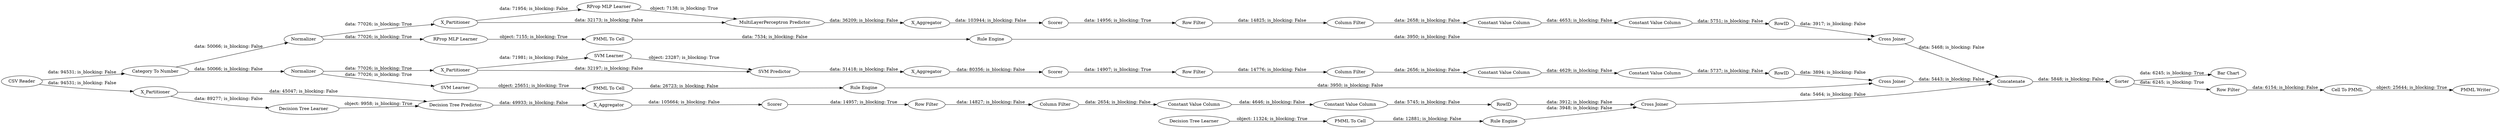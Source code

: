 digraph {
	"1875342602099363970_28" [label="PMML To Cell"]
	"528461866251810626_293" [label=RowID]
	"425490090811732995_59" [label="Bar Chart"]
	"528461866251810626_294" [label="Column Filter"]
	"528461866251810626_290" [label="Constant Value Column"]
	"1619859464277756271_39" [label=Normalizer]
	"425490090811732995_52" [label=Sorter]
	"528461866251810626_292" [label="Constant Value Column"]
	"1619859464277756271_31" [label="RProp MLP Learner"]
	"1619859464277756271_7" [label=X_Aggregator]
	"-2326959904036557863_292" [label="Constant Value Column"]
	"5239889838388344737_31" [label="SVM Learner"]
	"-4042737478688548846_38" [label="Cross Joiner"]
	"528461866251810626_9" [label="Row Filter"]
	"1875342602099363970_34" [label="Rule Engine"]
	"425490090811732995_53" [label="Row Filter"]
	"1619859464277756271_2" [label=X_Partitioner]
	"1875342602099363970_33" [label="Decision Tree Learner"]
	"-2326959904036557863_290" [label="Constant Value Column"]
	"8484504093518422320_22" [label="PMML To Cell"]
	"425490090811732995_60" [label=Concatenate]
	"5239889838388344737_32" [label="SVM Predictor"]
	"5239889838388344737_7" [label=X_Aggregator]
	"5239889838388344737_40" [label=Normalizer]
	"425490090811732995_58" [label="Category To Number"]
	"-7488949753451239984_294" [label="Column Filter"]
	"1619859464277756271_40" [label=Scorer]
	"-4042737478688548846_32" [label="Decision Tree Predictor"]
	"1619859464277756271_32" [label="MultiLayerPerceptron Predictor"]
	"4484090142433721611_34" [label="PMML To Cell"]
	"-4042737478688548846_31" [label="Decision Tree Learner"]
	"5239889838388344737_39" [label="Cross Joiner"]
	"425490090811732995_54" [label="Cell To PMML"]
	"8484504093518422320_35" [label="RProp MLP Learner"]
	"5239889838388344737_41" [label=Scorer]
	"5239889838388344737_2" [label=X_Partitioner]
	"-4042737478688548846_39" [label=Scorer]
	"-7488949753451239984_293" [label=RowID]
	"-7488949753451239984_290" [label="Constant Value Column"]
	"425490090811732995_63" [label="CSV Reader"]
	"425490090811732995_61" [label="PMML Writer"]
	"8484504093518422320_34" [label="Rule Engine"]
	"4484090142433721611_35" [label="Rule Engine"]
	"-4042737478688548846_2" [label=X_Partitioner]
	"1619859464277756271_38" [label="Cross Joiner"]
	"-7488949753451239984_9" [label="Row Filter"]
	"-4042737478688548846_7" [label=X_Aggregator]
	"-2326959904036557863_9" [label="Row Filter"]
	"-2326959904036557863_294" [label="Column Filter"]
	"4484090142433721611_33" [label="SVM Learner"]
	"-2326959904036557863_293" [label=RowID]
	"-7488949753451239984_292" [label="Constant Value Column"]
	"528461866251810626_293" -> "1619859464277756271_38" [label="data: 3917; is_blocking: False"]
	"1619859464277756271_39" -> "8484504093518422320_35" [label="data: 77026; is_blocking: True"]
	"-4042737478688548846_39" -> "-2326959904036557863_9" [label="data: 14957; is_blocking: True"]
	"5239889838388344737_41" -> "-7488949753451239984_9" [label="data: 14907; is_blocking: True"]
	"-4042737478688548846_31" -> "-4042737478688548846_32" [label="object: 9958; is_blocking: True"]
	"-4042737478688548846_7" -> "-4042737478688548846_39" [label="data: 105664; is_blocking: False"]
	"-7488949753451239984_293" -> "5239889838388344737_39" [label="data: 3894; is_blocking: False"]
	"1619859464277756271_7" -> "1619859464277756271_40" [label="data: 103944; is_blocking: False"]
	"8484504093518422320_22" -> "8484504093518422320_34" [label="data: 7534; is_blocking: False"]
	"528461866251810626_290" -> "528461866251810626_292" [label="data: 4653; is_blocking: False"]
	"5239889838388344737_40" -> "5239889838388344737_2" [label="data: 77026; is_blocking: True"]
	"-2326959904036557863_294" -> "-2326959904036557863_290" [label="data: 2654; is_blocking: False"]
	"5239889838388344737_2" -> "5239889838388344737_32" [label="data: 32197; is_blocking: False"]
	"-2326959904036557863_9" -> "-2326959904036557863_294" [label="data: 14827; is_blocking: False"]
	"-2326959904036557863_290" -> "-2326959904036557863_292" [label="data: 4646; is_blocking: False"]
	"1875342602099363970_33" -> "1875342602099363970_28" [label="object: 11324; is_blocking: True"]
	"-4042737478688548846_2" -> "-4042737478688548846_31" [label="data: 89277; is_blocking: False"]
	"1875342602099363970_34" -> "-4042737478688548846_38" [label="data: 3948; is_blocking: False"]
	"528461866251810626_292" -> "528461866251810626_293" [label="data: 5751; is_blocking: False"]
	"5239889838388344737_2" -> "5239889838388344737_31" [label="data: 71981; is_blocking: False"]
	"5239889838388344737_31" -> "5239889838388344737_32" [label="object: 23287; is_blocking: True"]
	"-7488949753451239984_290" -> "-7488949753451239984_292" [label="data: 4629; is_blocking: False"]
	"425490090811732995_52" -> "425490090811732995_53" [label="data: 6245; is_blocking: True"]
	"528461866251810626_294" -> "528461866251810626_290" [label="data: 2658; is_blocking: False"]
	"425490090811732995_63" -> "-4042737478688548846_2" [label="data: 94531; is_blocking: False"]
	"5239889838388344737_7" -> "5239889838388344737_41" [label="data: 80356; is_blocking: False"]
	"425490090811732995_54" -> "425490090811732995_61" [label="object: 25644; is_blocking: True"]
	"1619859464277756271_2" -> "1619859464277756271_31" [label="data: 71954; is_blocking: False"]
	"1619859464277756271_31" -> "1619859464277756271_32" [label="object: 7138; is_blocking: True"]
	"425490090811732995_60" -> "425490090811732995_52" [label="data: 5848; is_blocking: False"]
	"1619859464277756271_32" -> "1619859464277756271_7" [label="data: 36209; is_blocking: False"]
	"4484090142433721611_35" -> "5239889838388344737_39" [label="data: 3950; is_blocking: False"]
	"1619859464277756271_40" -> "528461866251810626_9" [label="data: 14956; is_blocking: True"]
	"1619859464277756271_38" -> "425490090811732995_60" [label="data: 5468; is_blocking: False"]
	"5239889838388344737_39" -> "425490090811732995_60" [label="data: 5443; is_blocking: False"]
	"425490090811732995_53" -> "425490090811732995_54" [label="data: 6154; is_blocking: False"]
	"425490090811732995_63" -> "425490090811732995_58" [label="data: 94531; is_blocking: False"]
	"5239889838388344737_32" -> "5239889838388344737_7" [label="data: 31418; is_blocking: False"]
	"-2326959904036557863_293" -> "-4042737478688548846_38" [label="data: 3912; is_blocking: False"]
	"1875342602099363970_28" -> "1875342602099363970_34" [label="data: 12881; is_blocking: False"]
	"4484090142433721611_34" -> "4484090142433721611_35" [label="data: 26723; is_blocking: False"]
	"-4042737478688548846_2" -> "-4042737478688548846_32" [label="data: 45047; is_blocking: False"]
	"5239889838388344737_40" -> "4484090142433721611_33" [label="data: 77026; is_blocking: True"]
	"425490090811732995_58" -> "5239889838388344737_40" [label="data: 50066; is_blocking: False"]
	"425490090811732995_58" -> "1619859464277756271_39" [label="data: 50066; is_blocking: False"]
	"-4042737478688548846_32" -> "-4042737478688548846_7" [label="data: 49933; is_blocking: False"]
	"-4042737478688548846_38" -> "425490090811732995_60" [label="data: 5464; is_blocking: False"]
	"1619859464277756271_39" -> "1619859464277756271_2" [label="data: 77026; is_blocking: True"]
	"-7488949753451239984_294" -> "-7488949753451239984_290" [label="data: 2656; is_blocking: False"]
	"1619859464277756271_2" -> "1619859464277756271_32" [label="data: 32173; is_blocking: False"]
	"-7488949753451239984_292" -> "-7488949753451239984_293" [label="data: 5737; is_blocking: False"]
	"528461866251810626_9" -> "528461866251810626_294" [label="data: 14825; is_blocking: False"]
	"4484090142433721611_33" -> "4484090142433721611_34" [label="object: 25651; is_blocking: True"]
	"-7488949753451239984_9" -> "-7488949753451239984_294" [label="data: 14776; is_blocking: False"]
	"8484504093518422320_34" -> "1619859464277756271_38" [label="data: 3950; is_blocking: False"]
	"-2326959904036557863_292" -> "-2326959904036557863_293" [label="data: 5745; is_blocking: False"]
	"8484504093518422320_35" -> "8484504093518422320_22" [label="object: 7155; is_blocking: True"]
	"425490090811732995_52" -> "425490090811732995_59" [label="data: 6245; is_blocking: True"]
	rankdir=LR
}
